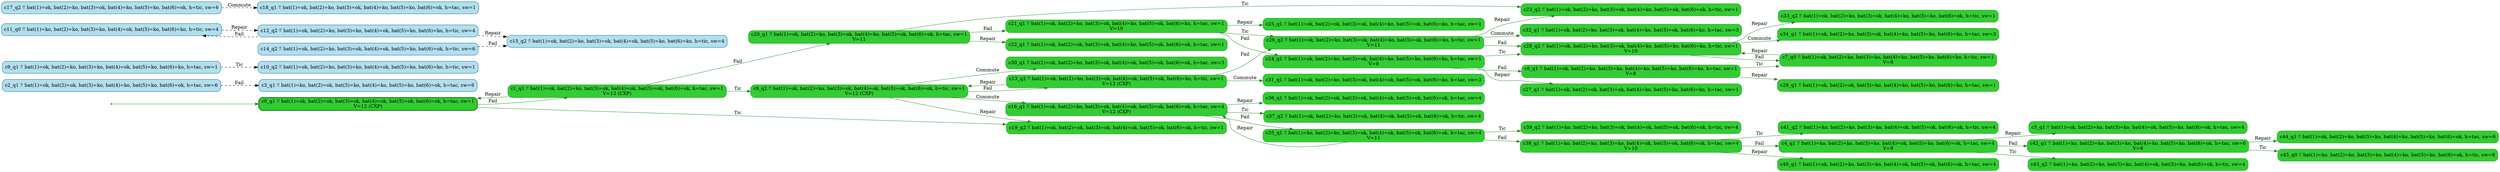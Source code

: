 digraph g {

	rankdir="LR"

	__invisible__[shape="point", color="forestgreen"]
	c0_q1[label="c0_q1 ≝ bat(1)=ok, bat(2)=ok, bat(3)=ok, bat(4)=ok, bat(5)=ok, bat(6)=ok, h=tac, sw=1\nV=12 (CXP)", shape="box", style="rounded, filled", color="forestgreen", fillcolor="limegreen", penwidth=3] // Initial
	c1_q1[label="c1_q1 ≝ bat(1)=ok, bat(2)=ko, bat(3)=ok, bat(4)=ok, bat(5)=ok, bat(6)=ok, h=tac, sw=1\nV=12 (CXP)", shape="box", style="rounded, filled", color="forestgreen", fillcolor="limegreen"]
	c8_q2[label="c8_q2 ≝ bat(1)=ok, bat(2)=ko, bat(3)=ok, bat(4)=ok, bat(5)=ok, bat(6)=ok, h=tic, sw=1\nV=12 (CXP)", shape="box", style="rounded, filled", color="forestgreen", fillcolor="limegreen"]
	c13_q2[label="c13_q2 ≝ bat(1)=ok, bat(2)=ko, bat(3)=ok, bat(4)=ok, bat(5)=ok, bat(6)=ko, h=tic, sw=1\nV=12 (CXP)", shape="box", style="rounded, filled", color="forestgreen", fillcolor="limegreen"]
	c26_q2[label="c26_q2 ≝ bat(1)=ok, bat(2)=ko, bat(3)=ok, bat(4)=ko, bat(5)=ok, bat(6)=ko, h=tic, sw=1\nV=11", shape="box", style="rounded, filled", color="forestgreen", fillcolor="limegreen"]
	c28_q2[label="c28_q2 ≝ bat(1)=ok, bat(2)=ko, bat(3)=ok, bat(4)=ko, bat(5)=ko, bat(6)=ko, h=tic, sw=1\nV=10", shape="box", style="rounded, filled", color="forestgreen", fillcolor="limegreen"]
	c33_q2[label="c33_q2 ≝ bat(1)=ok, bat(2)=ko, bat(3)=ok, bat(4)=ko, bat(5)=ko, bat(6)=ok, h=tic, sw=1", shape="box", style="rounded, filled", color="forestgreen", fillcolor="limegreen"]
	c34_q1[label="c34_q1 ≝ bat(1)=ok, bat(2)=ko, bat(3)=ok, bat(4)=ko, bat(5)=ko, bat(6)=ko, h=tac, sw=3", shape="box", style="rounded, filled", color="forestgreen", fillcolor="limegreen"]
	c7_q0[label="c7_q0 ≝ bat(1)=ok, bat(2)=ko, bat(3)=ko, bat(4)=ko, bat(5)=ko, bat(6)=ko, h=tic, sw=1\nV=9", shape="box", style="rounded, filled", color="forestgreen", fillcolor="limegreen"]
	c23_q2[label="c23_q2 ≝ bat(1)=ok, bat(2)=ko, bat(3)=ok, bat(4)=ko, bat(5)=ok, bat(6)=ok, h=tic, sw=1", shape="box", style="rounded, filled", color="forestgreen", fillcolor="limegreen"]
	c32_q1[label="c32_q1 ≝ bat(1)=ok, bat(2)=ko, bat(3)=ok, bat(4)=ko, bat(5)=ok, bat(6)=ko, h=tac, sw=3", shape="box", style="rounded, filled", color="forestgreen", fillcolor="limegreen"]
	c31_q1[label="c31_q1 ≝ bat(1)=ok, bat(2)=ko, bat(3)=ok, bat(4)=ok, bat(5)=ok, bat(6)=ko, h=tac, sw=3", shape="box", style="rounded, filled", color="forestgreen", fillcolor="limegreen"]
	c16_q1[label="c16_q1 ≝ bat(1)=ok, bat(2)=ko, bat(3)=ok, bat(4)=ok, bat(5)=ok, bat(6)=ok, h=tac, sw=4\nV=12 (CXP)", shape="box", style="rounded, filled", color="forestgreen", fillcolor="limegreen"]
	c35_q1[label="c35_q1 ≝ bat(1)=ko, bat(2)=ko, bat(3)=ok, bat(4)=ok, bat(5)=ok, bat(6)=ok, h=tac, sw=4\nV=11", shape="box", style="rounded, filled", color="forestgreen", fillcolor="limegreen"]
	c38_q1[label="c38_q1 ≝ bat(1)=ko, bat(2)=ko, bat(3)=ko, bat(4)=ok, bat(5)=ok, bat(6)=ok, h=tac, sw=4\nV=10", shape="box", style="rounded, filled", color="forestgreen", fillcolor="limegreen"]
	c4_q1[label="c4_q1 ≝ bat(1)=ko, bat(2)=ko, bat(3)=ko, bat(4)=ok, bat(5)=ko, bat(6)=ok, h=tac, sw=4\nV=9", shape="box", style="rounded, filled", color="forestgreen", fillcolor="limegreen"]
	c5_q1[label="c5_q1 ≝ bat(1)=ok, bat(2)=ko, bat(3)=ko, bat(4)=ok, bat(5)=ko, bat(6)=ok, h=tac, sw=4", shape="box", style="rounded, filled", color="forestgreen", fillcolor="limegreen"]
	c42_q1[label="c42_q1 ≝ bat(1)=ko, bat(2)=ko, bat(3)=ko, bat(4)=ko, bat(5)=ko, bat(6)=ok, h=tac, sw=6\nV=8", shape="box", style="rounded, filled", color="forestgreen", fillcolor="limegreen"]
	c44_q1[label="c44_q1 ≝ bat(1)=ok, bat(2)=ko, bat(3)=ko, bat(4)=ko, bat(5)=ko, bat(6)=ok, h=tac, sw=6", shape="box", style="rounded, filled", color="forestgreen", fillcolor="limegreen"]
	c45_q0[label="c45_q0 ≝ bat(1)=ko, bat(2)=ko, bat(3)=ko, bat(4)=ko, bat(5)=ko, bat(6)=ok, h=tic, sw=6", shape="box", style="rounded, filled", color="forestgreen", fillcolor="limegreen"]
	c43_q2[label="c43_q2 ≝ bat(1)=ko, bat(2)=ko, bat(3)=ko, bat(4)=ok, bat(5)=ko, bat(6)=ok, h=tic, sw=4", shape="box", style="rounded, filled", color="forestgreen", fillcolor="limegreen"]
	c40_q1[label="c40_q1 ≝ bat(1)=ok, bat(2)=ko, bat(3)=ko, bat(4)=ok, bat(5)=ok, bat(6)=ok, h=tac, sw=4", shape="box", style="rounded, filled", color="forestgreen", fillcolor="limegreen"]
	c41_q2[label="c41_q2 ≝ bat(1)=ko, bat(2)=ko, bat(3)=ko, bat(4)=ok, bat(5)=ok, bat(6)=ok, h=tic, sw=4", shape="box", style="rounded, filled", color="forestgreen", fillcolor="limegreen"]
	c39_q2[label="c39_q2 ≝ bat(1)=ko, bat(2)=ko, bat(3)=ok, bat(4)=ok, bat(5)=ok, bat(6)=ok, h=tic, sw=4", shape="box", style="rounded, filled", color="forestgreen", fillcolor="limegreen"]
	c36_q1[label="c36_q1 ≝ bat(1)=ok, bat(2)=ok, bat(3)=ok, bat(4)=ok, bat(5)=ok, bat(6)=ok, h=tac, sw=4", shape="box", style="rounded, filled", color="forestgreen", fillcolor="limegreen"]
	c37_q2[label="c37_q2 ≝ bat(1)=ok, bat(2)=ko, bat(3)=ok, bat(4)=ok, bat(5)=ok, bat(6)=ok, h=tic, sw=4", shape="box", style="rounded, filled", color="forestgreen", fillcolor="limegreen"]
	c19_q2[label="c19_q2 ≝ bat(1)=ok, bat(2)=ok, bat(3)=ok, bat(4)=ok, bat(5)=ok, bat(6)=ok, h=tic, sw=1", shape="box", style="rounded, filled", color="forestgreen", fillcolor="limegreen"]
	c30_q1[label="c30_q1 ≝ bat(1)=ok, bat(2)=ko, bat(3)=ok, bat(4)=ok, bat(5)=ok, bat(6)=ok, h=tac, sw=3", shape="box", style="rounded, filled", color="forestgreen", fillcolor="limegreen"]
	c20_q1[label="c20_q1 ≝ bat(1)=ok, bat(2)=ko, bat(3)=ok, bat(4)=ko, bat(5)=ok, bat(6)=ok, h=tac, sw=1\nV=11", shape="box", style="rounded, filled", color="forestgreen", fillcolor="limegreen"]
	c21_q1[label="c21_q1 ≝ bat(1)=ok, bat(2)=ko, bat(3)=ok, bat(4)=ko, bat(5)=ok, bat(6)=ko, h=tac, sw=1\nV=10", shape="box", style="rounded, filled", color="forestgreen", fillcolor="limegreen"]
	c24_q1[label="c24_q1 ≝ bat(1)=ok, bat(2)=ko, bat(3)=ok, bat(4)=ko, bat(5)=ko, bat(6)=ko, h=tac, sw=1\nV=9", shape="box", style="rounded, filled", color="forestgreen", fillcolor="limegreen"]
	c6_q1[label="c6_q1 ≝ bat(1)=ok, bat(2)=ko, bat(3)=ko, bat(4)=ko, bat(5)=ko, bat(6)=ko, h=tac, sw=1\nV=8", shape="box", style="rounded, filled", color="forestgreen", fillcolor="limegreen"]
	c29_q1[label="c29_q1 ≝ bat(1)=ok, bat(2)=ok, bat(3)=ko, bat(4)=ko, bat(5)=ko, bat(6)=ko, h=tac, sw=1", shape="box", style="rounded, filled", color="forestgreen", fillcolor="limegreen"]
	c27_q1[label="c27_q1 ≝ bat(1)=ok, bat(2)=ok, bat(3)=ok, bat(4)=ko, bat(5)=ko, bat(6)=ko, h=tac, sw=1", shape="box", style="rounded, filled", color="forestgreen", fillcolor="limegreen"]
	c25_q1[label="c25_q1 ≝ bat(1)=ok, bat(2)=ok, bat(3)=ok, bat(4)=ko, bat(5)=ok, bat(6)=ko, h=tac, sw=1", shape="box", style="rounded, filled", color="forestgreen", fillcolor="limegreen"]
	c22_q1[label="c22_q1 ≝ bat(1)=ok, bat(2)=ok, bat(3)=ok, bat(4)=ko, bat(5)=ok, bat(6)=ok, h=tac, sw=1", shape="box", style="rounded, filled", color="forestgreen", fillcolor="limegreen"]
	c2_q1[label="c2_q1 ≝ bat(1)=ok, bat(2)=ok, bat(3)=ko, bat(4)=ko, bat(5)=ko, bat(6)=ok, h=tac, sw=6", shape="box", style="rounded, filled", color="deepskyblue4", fillcolor="lightblue2"]
	c3_q1[label="c3_q1 ≝ bat(1)=ko, bat(2)=ok, bat(3)=ko, bat(4)=ko, bat(5)=ko, bat(6)=ok, h=tac, sw=6", shape="box", style="rounded, filled", color="deepskyblue4", fillcolor="lightblue2"]
	c9_q1[label="c9_q1 ≝ bat(1)=ok, bat(2)=ko, bat(3)=ko, bat(4)=ok, bat(5)=ko, bat(6)=ko, h=tac, sw=1", shape="box", style="rounded, filled", color="deepskyblue4", fillcolor="lightblue2"]
	c10_q2[label="c10_q2 ≝ bat(1)=ok, bat(2)=ko, bat(3)=ko, bat(4)=ok, bat(5)=ko, bat(6)=ko, h=tic, sw=1", shape="box", style="rounded, filled", color="deepskyblue4", fillcolor="lightblue2"]
	c11_q0[label="c11_q0 ≝ bat(1)=ko, bat(2)=ko, bat(3)=ko, bat(4)=ok, bat(5)=ko, bat(6)=ko, h=tic, sw=4", shape="box", style="rounded, filled", color="deepskyblue4", fillcolor="lightblue2"]
	c12_q2[label="c12_q2 ≝ bat(1)=ok, bat(2)=ko, bat(3)=ko, bat(4)=ok, bat(5)=ko, bat(6)=ko, h=tic, sw=4", shape="box", style="rounded, filled", color="deepskyblue4", fillcolor="lightblue2"]
	c14_q2[label="c14_q2 ≝ bat(1)=ok, bat(2)=ko, bat(3)=ok, bat(4)=ok, bat(5)=ko, bat(6)=ok, h=tic, sw=6", shape="box", style="rounded, filled", color="deepskyblue4", fillcolor="lightblue2"]
	c15_q2[label="c15_q2 ≝ bat(1)=ok, bat(2)=ko, bat(3)=ok, bat(4)=ok, bat(5)=ko, bat(6)=ko, h=tic, sw=4", shape="box", style="rounded, filled", color="deepskyblue4", fillcolor="lightblue2"]
	c17_q2[label="c17_q2 ≝ bat(1)=ok, bat(2)=ko, bat(3)=ok, bat(4)=ko, bat(5)=ko, bat(6)=ok, h=tic, sw=6", shape="box", style="rounded, filled", color="deepskyblue4", fillcolor="lightblue2"]
	c18_q1[label="c18_q1 ≝ bat(1)=ok, bat(2)=ko, bat(3)=ok, bat(4)=ko, bat(5)=ko, bat(6)=ok, h=tac, sw=1", shape="box", style="rounded, filled", color="deepskyblue4", fillcolor="lightblue2"]

	__invisible__ -> c0_q1[color="forestgreen"]
	c0_q1 -> c1_q1[label="Fail", color="forestgreen"]
	c1_q1 -> c0_q1[label="Repair", color="forestgreen"]
	c1_q1 -> c8_q2[label="Tic", color="forestgreen"]
	c8_q2 -> c13_q2[label="Fail", color="forestgreen"]
	c13_q2 -> c8_q2[label="Repair", color="forestgreen"]
	c13_q2 -> c26_q2[label="Fail", color="forestgreen"]
	c26_q2 -> c28_q2[label="Fail", color="forestgreen"]
	c28_q2 -> c33_q2[label="Repair", color="forestgreen"]
	c28_q2 -> c34_q1[label="Commute", color="forestgreen"]
	c28_q2 -> c7_q0[label="Fail", color="forestgreen"]
	c7_q0 -> c28_q2[label="Repair", color="forestgreen"]
	c26_q2 -> c23_q2[label="Repair", color="forestgreen"]
	c26_q2 -> c32_q1[label="Commute", color="forestgreen"]
	c13_q2 -> c31_q1[label="Commute", color="forestgreen"]
	c8_q2 -> c16_q1[label="Commute", color="forestgreen"]
	c16_q1 -> c35_q1[label="Fail", color="forestgreen"]
	c35_q1 -> c38_q1[label="Fail", color="forestgreen"]
	c38_q1 -> c4_q1[label="Fail", color="forestgreen"]
	c4_q1 -> c5_q1[label="Repair", color="forestgreen"]
	c4_q1 -> c42_q1[label="Fail", color="forestgreen"]
	c42_q1 -> c44_q1[label="Repair", color="forestgreen"]
	c42_q1 -> c45_q0[label="Tic", color="forestgreen"]
	c4_q1 -> c43_q2[label="Tic", color="forestgreen"]
	c38_q1 -> c40_q1[label="Repair", color="forestgreen"]
	c38_q1 -> c41_q2[label="Tic", color="forestgreen"]
	c35_q1 -> c16_q1[label="Repair", color="forestgreen"]
	c35_q1 -> c39_q2[label="Tic", color="forestgreen"]
	c16_q1 -> c36_q1[label="Repair", color="forestgreen"]
	c16_q1 -> c37_q2[label="Tic", color="forestgreen"]
	c8_q2 -> c19_q2[label="Repair", color="forestgreen"]
	c8_q2 -> c30_q1[label="Commute", color="forestgreen"]
	c1_q1 -> c20_q1[label="Fail", color="forestgreen"]
	c20_q1 -> c21_q1[label="Fail", color="forestgreen"]
	c21_q1 -> c24_q1[label="Fail", color="forestgreen"]
	c24_q1 -> c6_q1[label="Fail", color="forestgreen"]
	c6_q1 -> c7_q0[label="Tic", color="forestgreen"]
	c6_q1 -> c29_q1[label="Repair", color="forestgreen"]
	c24_q1 -> c27_q1[label="Repair", color="forestgreen"]
	c24_q1 -> c28_q2[label="Tic", color="forestgreen"]
	c21_q1 -> c25_q1[label="Repair", color="forestgreen"]
	c21_q1 -> c26_q2[label="Tic", color="forestgreen"]
	c20_q1 -> c22_q1[label="Repair", color="forestgreen"]
	c20_q1 -> c23_q2[label="Tic", color="forestgreen"]
	c0_q1 -> c19_q2[label="Tic", color="forestgreen"]
	c2_q1 -> c3_q1[label="Fail", color="black", style="dashed"]
	c9_q1 -> c10_q2[label="Tic", color="black", style="dashed"]
	c11_q0 -> c12_q2[label="Repair", color="black", style="dashed"]
	c14_q2 -> c15_q2[label="Fail", color="black", style="dashed"]
	c12_q2 -> c15_q2[label="Repair", color="black", style="dashed"]
	c12_q2 -> c11_q0[label="Fail", color="black", style="dashed"]
	c17_q2 -> c18_q1[label="Commute", color="black", style="dashed"]

}
